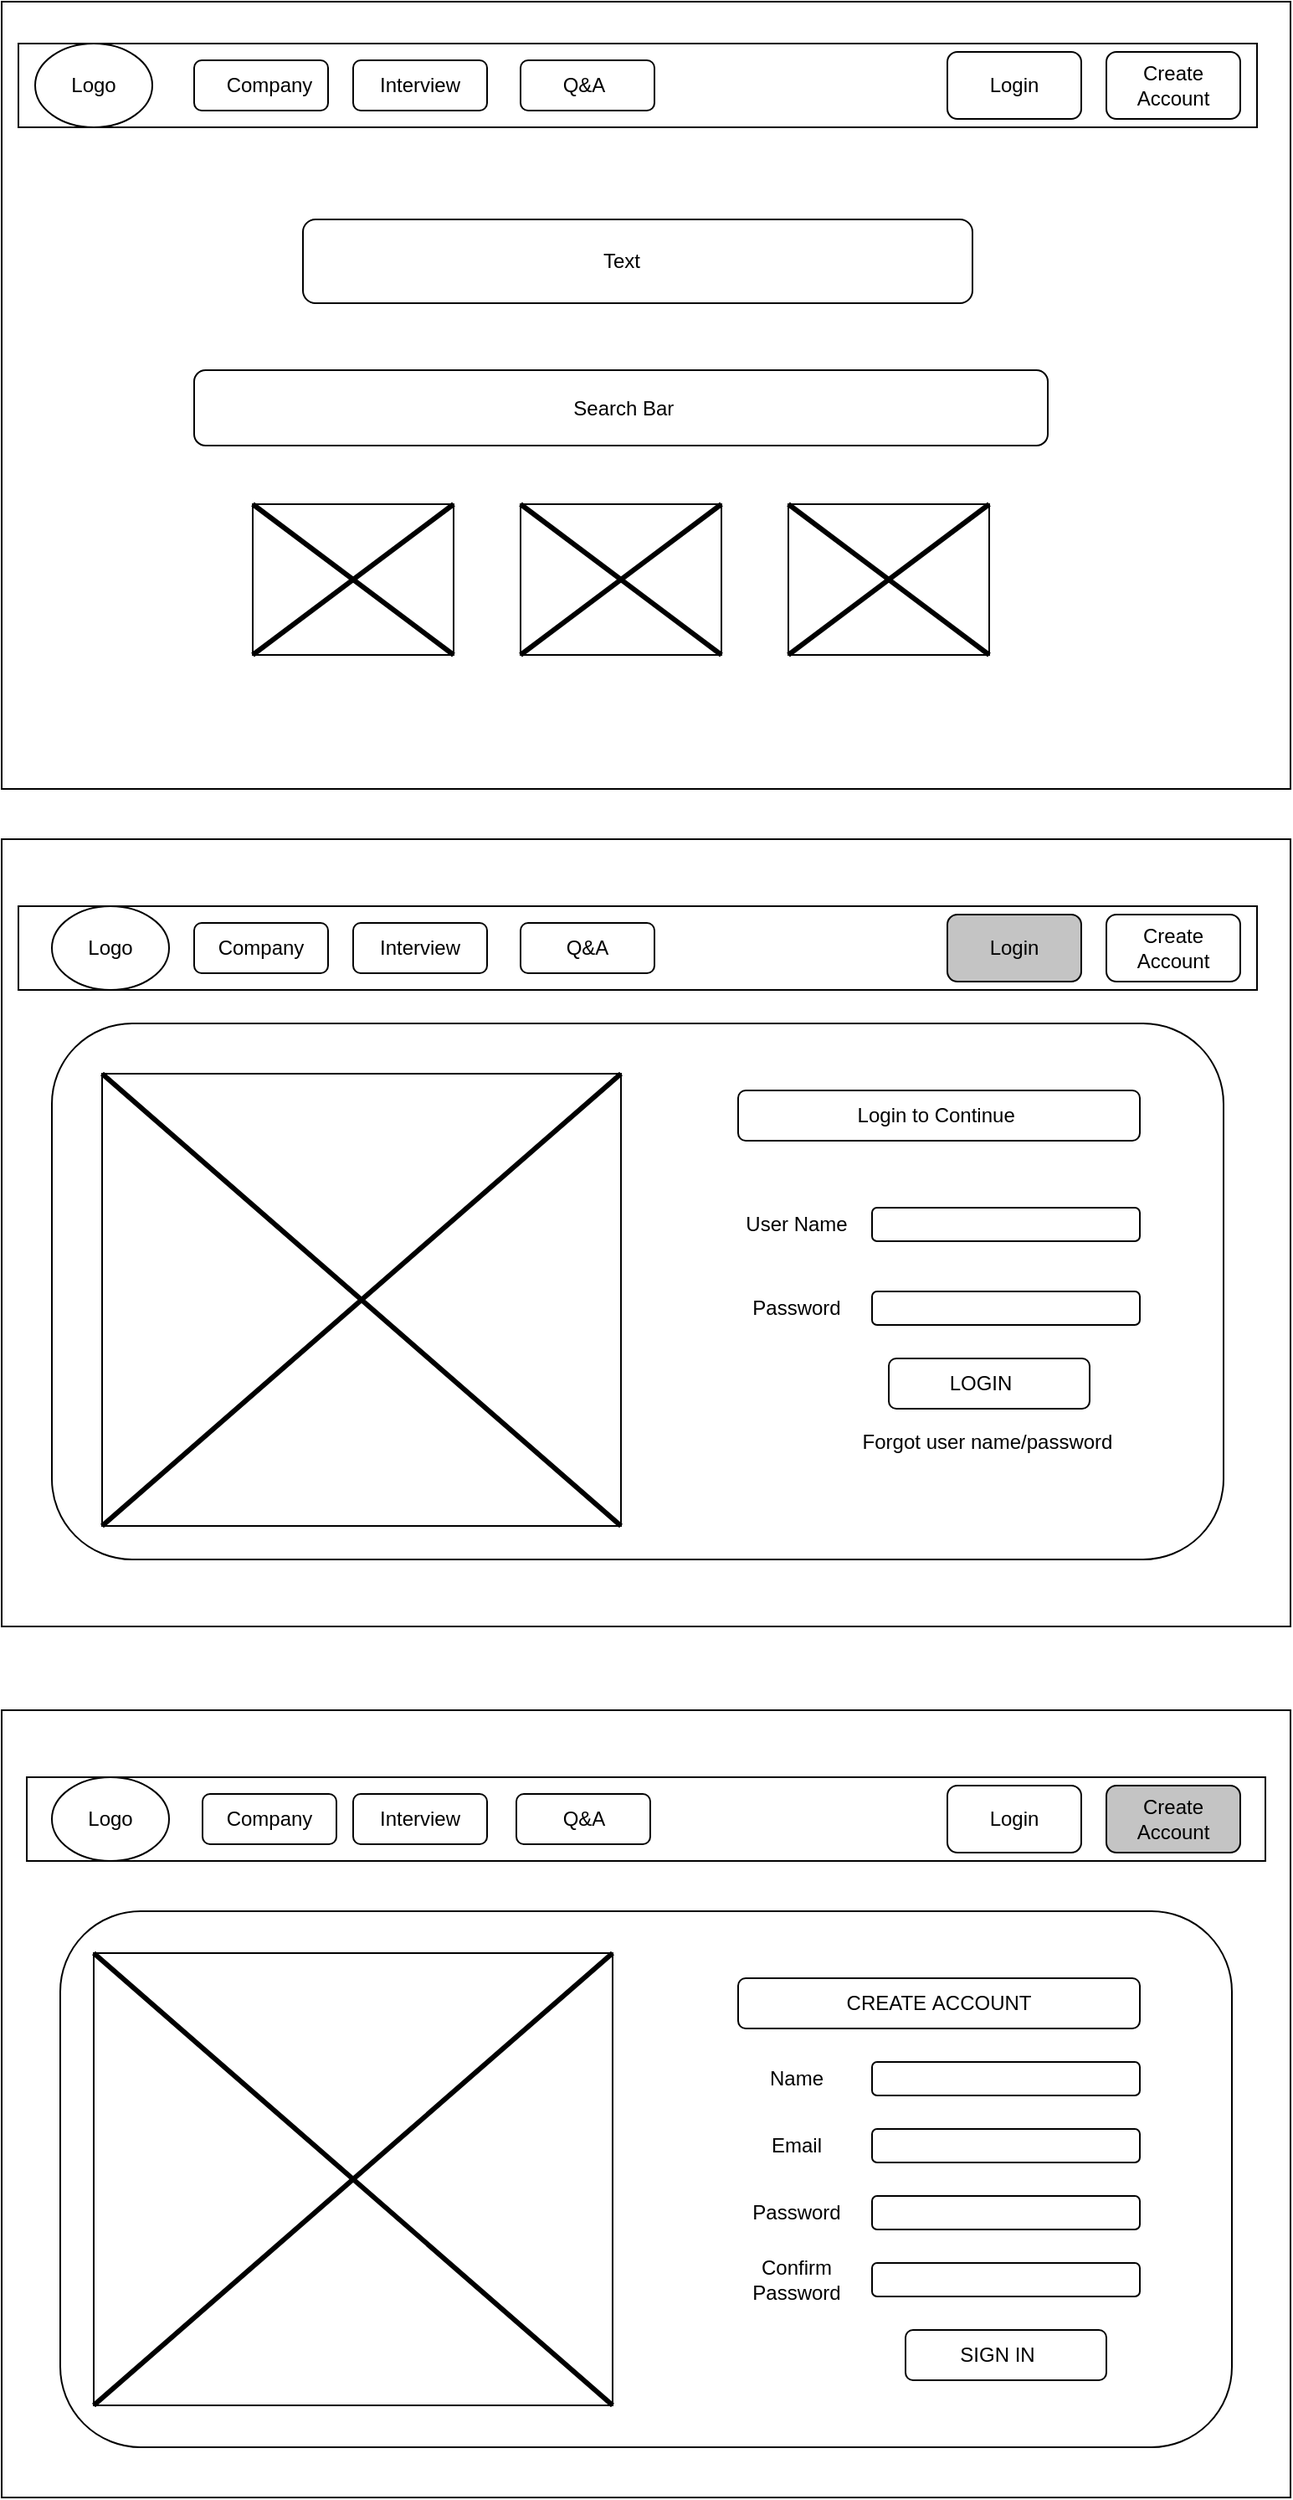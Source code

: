 <mxfile version="12.9.6" type="github"><diagram id="Yv9RGQqT0qA8SDlagCZe" name="Page-1"><mxGraphModel dx="1038" dy="614" grid="1" gridSize="10" guides="1" tooltips="1" connect="1" arrows="1" fold="1" page="1" pageScale="1" pageWidth="850" pageHeight="1100" math="0" shadow="0"><root><mxCell id="0"/><mxCell id="1" parent="0"/><mxCell id="pzt994sn538-VgkILGdD-2" value="" style="rounded=0;whiteSpace=wrap;html=1;" vertex="1" parent="1"><mxGeometry x="30" y="20" width="770" height="470" as="geometry"/></mxCell><mxCell id="pzt994sn538-VgkILGdD-4" value="" style="rounded=0;whiteSpace=wrap;html=1;" vertex="1" parent="1"><mxGeometry x="40" y="45" width="740" height="50" as="geometry"/></mxCell><mxCell id="pzt994sn538-VgkILGdD-5" value="" style="ellipse;whiteSpace=wrap;html=1;" vertex="1" parent="1"><mxGeometry x="50" y="45" width="70" height="50" as="geometry"/></mxCell><mxCell id="pzt994sn538-VgkILGdD-7" value="Logo" style="text;html=1;strokeColor=none;fillColor=none;align=center;verticalAlign=middle;whiteSpace=wrap;rounded=0;" vertex="1" parent="1"><mxGeometry x="65" y="60" width="40" height="20" as="geometry"/></mxCell><mxCell id="pzt994sn538-VgkILGdD-8" value="" style="rounded=1;whiteSpace=wrap;html=1;" vertex="1" parent="1"><mxGeometry x="145" y="55" width="80" height="30" as="geometry"/></mxCell><mxCell id="pzt994sn538-VgkILGdD-9" value="" style="rounded=1;whiteSpace=wrap;html=1;" vertex="1" parent="1"><mxGeometry x="595" y="50" width="80" height="40" as="geometry"/></mxCell><mxCell id="pzt994sn538-VgkILGdD-12" value="Login" style="text;html=1;strokeColor=none;fillColor=none;align=center;verticalAlign=middle;whiteSpace=wrap;rounded=0;" vertex="1" parent="1"><mxGeometry x="615" y="60" width="40" height="20" as="geometry"/></mxCell><mxCell id="pzt994sn538-VgkILGdD-19" value="" style="rounded=1;whiteSpace=wrap;html=1;" vertex="1" parent="1"><mxGeometry x="690" y="50" width="80" height="40" as="geometry"/></mxCell><mxCell id="pzt994sn538-VgkILGdD-21" value="Create&lt;br&gt;Account" style="text;html=1;strokeColor=none;fillColor=none;align=center;verticalAlign=middle;whiteSpace=wrap;rounded=0;" vertex="1" parent="1"><mxGeometry x="710" y="60" width="40" height="20" as="geometry"/></mxCell><mxCell id="pzt994sn538-VgkILGdD-26" value="" style="rounded=1;whiteSpace=wrap;html=1;" vertex="1" parent="1"><mxGeometry x="240" y="55" width="80" height="30" as="geometry"/></mxCell><mxCell id="pzt994sn538-VgkILGdD-27" value="" style="rounded=1;whiteSpace=wrap;html=1;" vertex="1" parent="1"><mxGeometry x="340" y="55" width="80" height="30" as="geometry"/></mxCell><mxCell id="pzt994sn538-VgkILGdD-22" value="Company" style="text;html=1;strokeColor=none;fillColor=none;align=center;verticalAlign=middle;whiteSpace=wrap;rounded=0;" vertex="1" parent="1"><mxGeometry x="170" y="60" width="40" height="20" as="geometry"/></mxCell><mxCell id="pzt994sn538-VgkILGdD-29" value="Interview" style="text;html=1;strokeColor=none;fillColor=none;align=center;verticalAlign=middle;whiteSpace=wrap;rounded=0;" vertex="1" parent="1"><mxGeometry x="260" y="60" width="40" height="20" as="geometry"/></mxCell><mxCell id="pzt994sn538-VgkILGdD-32" value="Q&amp;amp;A" style="text;html=1;strokeColor=none;fillColor=none;align=center;verticalAlign=middle;whiteSpace=wrap;rounded=0;" vertex="1" parent="1"><mxGeometry x="357.5" y="60" width="40" height="20" as="geometry"/></mxCell><mxCell id="pzt994sn538-VgkILGdD-33" value="" style="rounded=1;whiteSpace=wrap;html=1;" vertex="1" parent="1"><mxGeometry x="145" y="240" width="510" height="45" as="geometry"/></mxCell><mxCell id="pzt994sn538-VgkILGdD-34" value="" style="rounded=1;whiteSpace=wrap;html=1;" vertex="1" parent="1"><mxGeometry x="210" y="150" width="400" height="50" as="geometry"/></mxCell><mxCell id="pzt994sn538-VgkILGdD-36" value="&amp;nbsp;Search Bar" style="text;html=1;strokeColor=none;fillColor=none;align=center;verticalAlign=middle;whiteSpace=wrap;rounded=0;" vertex="1" parent="1"><mxGeometry x="360" y="247.5" width="80" height="30" as="geometry"/></mxCell><mxCell id="pzt994sn538-VgkILGdD-46" value="Text" style="text;html=1;strokeColor=none;fillColor=none;align=center;verticalAlign=middle;whiteSpace=wrap;rounded=0;" vertex="1" parent="1"><mxGeometry x="357.5" y="165" width="85" height="20" as="geometry"/></mxCell><mxCell id="pzt994sn538-VgkILGdD-47" value="" style="rounded=0;whiteSpace=wrap;html=1;" vertex="1" parent="1"><mxGeometry x="180" y="320" width="120" height="90" as="geometry"/></mxCell><mxCell id="pzt994sn538-VgkILGdD-50" value="" style="rounded=0;whiteSpace=wrap;html=1;" vertex="1" parent="1"><mxGeometry x="340" y="320" width="120" height="90" as="geometry"/></mxCell><mxCell id="pzt994sn538-VgkILGdD-51" value="" style="rounded=0;whiteSpace=wrap;html=1;" vertex="1" parent="1"><mxGeometry x="500" y="320" width="120" height="90" as="geometry"/></mxCell><mxCell id="pzt994sn538-VgkILGdD-52" value="" style="shape=umlDestroy;whiteSpace=wrap;html=1;strokeWidth=3;" vertex="1" parent="1"><mxGeometry x="180" y="320" width="120" height="90" as="geometry"/></mxCell><mxCell id="pzt994sn538-VgkILGdD-53" value="" style="shape=umlDestroy;whiteSpace=wrap;html=1;strokeWidth=3;" vertex="1" parent="1"><mxGeometry x="340" y="320" width="120" height="90" as="geometry"/></mxCell><mxCell id="pzt994sn538-VgkILGdD-54" value="" style="shape=umlDestroy;whiteSpace=wrap;html=1;strokeWidth=3;" vertex="1" parent="1"><mxGeometry x="500" y="320" width="120" height="90" as="geometry"/></mxCell><mxCell id="pzt994sn538-VgkILGdD-57" value="" style="rounded=0;whiteSpace=wrap;html=1;" vertex="1" parent="1"><mxGeometry x="30" y="520" width="770" height="470" as="geometry"/></mxCell><mxCell id="pzt994sn538-VgkILGdD-58" value="" style="rounded=0;whiteSpace=wrap;html=1;" vertex="1" parent="1"><mxGeometry x="40" y="560" width="740" height="50" as="geometry"/></mxCell><mxCell id="pzt994sn538-VgkILGdD-59" value="Logo" style="text;html=1;strokeColor=none;fillColor=none;align=center;verticalAlign=middle;whiteSpace=wrap;rounded=0;" vertex="1" parent="1"><mxGeometry x="80" y="575" width="40" height="20" as="geometry"/></mxCell><mxCell id="pzt994sn538-VgkILGdD-60" value="" style="ellipse;whiteSpace=wrap;html=1;" vertex="1" parent="1"><mxGeometry x="60" y="560" width="70" height="50" as="geometry"/></mxCell><mxCell id="pzt994sn538-VgkILGdD-61" value="" style="rounded=1;whiteSpace=wrap;html=1;" vertex="1" parent="1"><mxGeometry x="145" y="570" width="80" height="30" as="geometry"/></mxCell><mxCell id="pzt994sn538-VgkILGdD-62" value="" style="rounded=1;whiteSpace=wrap;html=1;" vertex="1" parent="1"><mxGeometry x="240" y="570" width="80" height="30" as="geometry"/></mxCell><mxCell id="pzt994sn538-VgkILGdD-67" value="" style="rounded=1;whiteSpace=wrap;html=1;" vertex="1" parent="1"><mxGeometry x="340" y="570" width="80" height="30" as="geometry"/></mxCell><mxCell id="pzt994sn538-VgkILGdD-68" value="Logo" style="text;html=1;strokeColor=none;fillColor=none;align=center;verticalAlign=middle;whiteSpace=wrap;rounded=0;" vertex="1" parent="1"><mxGeometry x="75" y="575" width="40" height="20" as="geometry"/></mxCell><mxCell id="pzt994sn538-VgkILGdD-69" value="Company" style="text;html=1;strokeColor=none;fillColor=none;align=center;verticalAlign=middle;whiteSpace=wrap;rounded=0;" vertex="1" parent="1"><mxGeometry x="165" y="575" width="40" height="20" as="geometry"/></mxCell><mxCell id="pzt994sn538-VgkILGdD-70" value="Interview" style="text;html=1;strokeColor=none;fillColor=none;align=center;verticalAlign=middle;whiteSpace=wrap;rounded=0;" vertex="1" parent="1"><mxGeometry x="260" y="575" width="40" height="20" as="geometry"/></mxCell><mxCell id="pzt994sn538-VgkILGdD-71" value="Q&amp;amp;A" style="text;html=1;strokeColor=none;fillColor=none;align=center;verticalAlign=middle;whiteSpace=wrap;rounded=0;" vertex="1" parent="1"><mxGeometry x="360" y="575" width="40" height="20" as="geometry"/></mxCell><mxCell id="pzt994sn538-VgkILGdD-72" value="" style="rounded=1;whiteSpace=wrap;html=1;fillColor=#C4C4C4;" vertex="1" parent="1"><mxGeometry x="595" y="565" width="80" height="40" as="geometry"/></mxCell><mxCell id="pzt994sn538-VgkILGdD-73" value="" style="rounded=1;whiteSpace=wrap;html=1;" vertex="1" parent="1"><mxGeometry x="690" y="565" width="80" height="40" as="geometry"/></mxCell><mxCell id="pzt994sn538-VgkILGdD-74" value="Login" style="text;html=1;strokeColor=none;fillColor=none;align=center;verticalAlign=middle;whiteSpace=wrap;rounded=0;" vertex="1" parent="1"><mxGeometry x="615" y="575" width="40" height="20" as="geometry"/></mxCell><mxCell id="pzt994sn538-VgkILGdD-75" value="Create&lt;br&gt;Account" style="text;html=1;strokeColor=none;fillColor=none;align=center;verticalAlign=middle;whiteSpace=wrap;rounded=0;" vertex="1" parent="1"><mxGeometry x="710" y="575" width="40" height="20" as="geometry"/></mxCell><mxCell id="pzt994sn538-VgkILGdD-77" value="" style="rounded=1;whiteSpace=wrap;html=1;fillColor=#FFFFFF;" vertex="1" parent="1"><mxGeometry x="60" y="630" width="700" height="320" as="geometry"/></mxCell><mxCell id="pzt994sn538-VgkILGdD-78" value="" style="rounded=0;whiteSpace=wrap;html=1;" vertex="1" parent="1"><mxGeometry x="90" y="660" width="310" height="270" as="geometry"/></mxCell><mxCell id="pzt994sn538-VgkILGdD-79" value="" style="shape=umlDestroy;whiteSpace=wrap;html=1;strokeWidth=3;" vertex="1" parent="1"><mxGeometry x="90" y="660" width="310" height="270" as="geometry"/></mxCell><mxCell id="pzt994sn538-VgkILGdD-81" value="" style="rounded=1;whiteSpace=wrap;html=1;fillColor=#FFFFFF;" vertex="1" parent="1"><mxGeometry x="470" y="670" width="240" height="30" as="geometry"/></mxCell><mxCell id="pzt994sn538-VgkILGdD-80" value="Login to Continue&amp;nbsp;" style="text;html=1;strokeColor=none;fillColor=none;align=center;verticalAlign=middle;whiteSpace=wrap;rounded=0;" vertex="1" parent="1"><mxGeometry x="535" y="675" width="110" height="20" as="geometry"/></mxCell><mxCell id="pzt994sn538-VgkILGdD-82" value="" style="rounded=1;whiteSpace=wrap;html=1;fillColor=#FFFFFF;" vertex="1" parent="1"><mxGeometry x="550" y="740" width="160" height="20" as="geometry"/></mxCell><mxCell id="pzt994sn538-VgkILGdD-83" value="" style="rounded=1;whiteSpace=wrap;html=1;fillColor=#FFFFFF;" vertex="1" parent="1"><mxGeometry x="550" y="790" width="160" height="20" as="geometry"/></mxCell><mxCell id="pzt994sn538-VgkILGdD-85" value="" style="rounded=1;whiteSpace=wrap;html=1;fillColor=#FFFFFF;" vertex="1" parent="1"><mxGeometry x="560" y="830" width="120" height="30" as="geometry"/></mxCell><mxCell id="pzt994sn538-VgkILGdD-86" value="User Name" style="text;html=1;strokeColor=none;fillColor=none;align=center;verticalAlign=middle;whiteSpace=wrap;rounded=0;" vertex="1" parent="1"><mxGeometry x="470" y="740" width="70" height="20" as="geometry"/></mxCell><mxCell id="pzt994sn538-VgkILGdD-87" value="Password" style="text;html=1;strokeColor=none;fillColor=none;align=center;verticalAlign=middle;whiteSpace=wrap;rounded=0;" vertex="1" parent="1"><mxGeometry x="485" y="790" width="40" height="20" as="geometry"/></mxCell><mxCell id="pzt994sn538-VgkILGdD-88" value="LOGIN" style="text;html=1;strokeColor=none;fillColor=none;align=center;verticalAlign=middle;whiteSpace=wrap;rounded=0;" vertex="1" parent="1"><mxGeometry x="595" y="835" width="40" height="20" as="geometry"/></mxCell><mxCell id="pzt994sn538-VgkILGdD-89" value="Forgot user name/password" style="text;html=1;strokeColor=none;fillColor=none;align=center;verticalAlign=middle;whiteSpace=wrap;rounded=0;" vertex="1" parent="1"><mxGeometry x="540" y="870" width="157.5" height="20" as="geometry"/></mxCell><mxCell id="pzt994sn538-VgkILGdD-90" value="" style="rounded=0;whiteSpace=wrap;html=1;" vertex="1" parent="1"><mxGeometry x="30" y="1040" width="770" height="470" as="geometry"/></mxCell><mxCell id="pzt994sn538-VgkILGdD-91" value="" style="rounded=0;whiteSpace=wrap;html=1;" vertex="1" parent="1"><mxGeometry x="45" y="1080" width="740" height="50" as="geometry"/></mxCell><mxCell id="pzt994sn538-VgkILGdD-92" value="" style="ellipse;whiteSpace=wrap;html=1;" vertex="1" parent="1"><mxGeometry x="60" y="1080" width="70" height="50" as="geometry"/></mxCell><mxCell id="pzt994sn538-VgkILGdD-93" value="" style="rounded=1;whiteSpace=wrap;html=1;" vertex="1" parent="1"><mxGeometry x="150" y="1090" width="80" height="30" as="geometry"/></mxCell><mxCell id="pzt994sn538-VgkILGdD-94" value="" style="rounded=1;whiteSpace=wrap;html=1;" vertex="1" parent="1"><mxGeometry x="240" y="1090" width="80" height="30" as="geometry"/></mxCell><mxCell id="pzt994sn538-VgkILGdD-95" value="" style="rounded=1;whiteSpace=wrap;html=1;" vertex="1" parent="1"><mxGeometry x="337.5" y="1090" width="80" height="30" as="geometry"/></mxCell><mxCell id="pzt994sn538-VgkILGdD-96" value="" style="rounded=1;whiteSpace=wrap;html=1;" vertex="1" parent="1"><mxGeometry x="595" y="1085" width="80" height="40" as="geometry"/></mxCell><mxCell id="pzt994sn538-VgkILGdD-97" value="" style="rounded=1;whiteSpace=wrap;html=1;fillColor=#C4C4C4;" vertex="1" parent="1"><mxGeometry x="690" y="1085" width="80" height="40" as="geometry"/></mxCell><mxCell id="pzt994sn538-VgkILGdD-98" value="Logo" style="text;html=1;strokeColor=none;fillColor=none;align=center;verticalAlign=middle;whiteSpace=wrap;rounded=0;" vertex="1" parent="1"><mxGeometry x="75" y="1095" width="40" height="20" as="geometry"/></mxCell><mxCell id="pzt994sn538-VgkILGdD-99" value="Company" style="text;html=1;strokeColor=none;fillColor=none;align=center;verticalAlign=middle;whiteSpace=wrap;rounded=0;" vertex="1" parent="1"><mxGeometry x="170" y="1095" width="40" height="20" as="geometry"/></mxCell><mxCell id="pzt994sn538-VgkILGdD-100" value="Interview" style="text;html=1;strokeColor=none;fillColor=none;align=center;verticalAlign=middle;whiteSpace=wrap;rounded=0;" vertex="1" parent="1"><mxGeometry x="260" y="1095" width="40" height="20" as="geometry"/></mxCell><mxCell id="pzt994sn538-VgkILGdD-101" value="Q&amp;amp;A" style="text;html=1;strokeColor=none;fillColor=none;align=center;verticalAlign=middle;whiteSpace=wrap;rounded=0;" vertex="1" parent="1"><mxGeometry x="357.5" y="1095" width="40" height="20" as="geometry"/></mxCell><mxCell id="pzt994sn538-VgkILGdD-102" value="Login" style="text;html=1;strokeColor=none;fillColor=none;align=center;verticalAlign=middle;whiteSpace=wrap;rounded=0;" vertex="1" parent="1"><mxGeometry x="615" y="1095" width="40" height="20" as="geometry"/></mxCell><mxCell id="pzt994sn538-VgkILGdD-103" value="Create&lt;br&gt;Account" style="text;html=1;strokeColor=none;fillColor=none;align=center;verticalAlign=middle;whiteSpace=wrap;rounded=0;" vertex="1" parent="1"><mxGeometry x="710" y="1095" width="40" height="20" as="geometry"/></mxCell><mxCell id="pzt994sn538-VgkILGdD-105" value="" style="rounded=1;whiteSpace=wrap;html=1;fillColor=#FFFFFF;" vertex="1" parent="1"><mxGeometry x="65" y="1160" width="700" height="320" as="geometry"/></mxCell><mxCell id="pzt994sn538-VgkILGdD-106" value="" style="rounded=0;whiteSpace=wrap;html=1;" vertex="1" parent="1"><mxGeometry x="85" y="1185" width="310" height="270" as="geometry"/></mxCell><mxCell id="pzt994sn538-VgkILGdD-107" value="" style="shape=umlDestroy;whiteSpace=wrap;html=1;strokeWidth=3;" vertex="1" parent="1"><mxGeometry x="85" y="1185" width="310" height="270" as="geometry"/></mxCell><mxCell id="pzt994sn538-VgkILGdD-108" value="" style="rounded=1;whiteSpace=wrap;html=1;fillColor=#FFFFFF;" vertex="1" parent="1"><mxGeometry x="550" y="1250" width="160" height="20" as="geometry"/></mxCell><mxCell id="pzt994sn538-VgkILGdD-109" value="" style="rounded=1;whiteSpace=wrap;html=1;fillColor=#FFFFFF;" vertex="1" parent="1"><mxGeometry x="470" y="1200" width="240" height="30" as="geometry"/></mxCell><mxCell id="pzt994sn538-VgkILGdD-110" value="" style="rounded=1;whiteSpace=wrap;html=1;fillColor=#FFFFFF;" vertex="1" parent="1"><mxGeometry x="550" y="1290" width="160" height="20" as="geometry"/></mxCell><mxCell id="pzt994sn538-VgkILGdD-111" value="" style="rounded=1;whiteSpace=wrap;html=1;fillColor=#FFFFFF;" vertex="1" parent="1"><mxGeometry x="550" y="1330" width="160" height="20" as="geometry"/></mxCell><mxCell id="pzt994sn538-VgkILGdD-112" value="" style="rounded=1;whiteSpace=wrap;html=1;fillColor=#FFFFFF;" vertex="1" parent="1"><mxGeometry x="570" y="1410" width="120" height="30" as="geometry"/></mxCell><mxCell id="pzt994sn538-VgkILGdD-113" value="Name" style="text;html=1;strokeColor=none;fillColor=none;align=center;verticalAlign=middle;whiteSpace=wrap;rounded=0;" vertex="1" parent="1"><mxGeometry x="470" y="1250" width="70" height="20" as="geometry"/></mxCell><mxCell id="pzt994sn538-VgkILGdD-114" value="Email" style="text;html=1;strokeColor=none;fillColor=none;align=center;verticalAlign=middle;whiteSpace=wrap;rounded=0;" vertex="1" parent="1"><mxGeometry x="470" y="1290" width="70" height="20" as="geometry"/></mxCell><mxCell id="pzt994sn538-VgkILGdD-115" value="" style="rounded=1;whiteSpace=wrap;html=1;fillColor=#FFFFFF;" vertex="1" parent="1"><mxGeometry x="550" y="1370" width="160" height="20" as="geometry"/></mxCell><mxCell id="pzt994sn538-VgkILGdD-116" value="Password" style="text;html=1;strokeColor=none;fillColor=none;align=center;verticalAlign=middle;whiteSpace=wrap;rounded=0;" vertex="1" parent="1"><mxGeometry x="485" y="1330" width="40" height="20" as="geometry"/></mxCell><mxCell id="pzt994sn538-VgkILGdD-117" value="Confirm Password" style="text;html=1;strokeColor=none;fillColor=none;align=center;verticalAlign=middle;whiteSpace=wrap;rounded=0;" vertex="1" parent="1"><mxGeometry x="485" y="1370" width="40" height="20" as="geometry"/></mxCell><mxCell id="pzt994sn538-VgkILGdD-118" value="SIGN&amp;nbsp;IN" style="text;html=1;strokeColor=none;fillColor=none;align=center;verticalAlign=middle;whiteSpace=wrap;rounded=0;" vertex="1" parent="1"><mxGeometry x="605" y="1415" width="40" height="20" as="geometry"/></mxCell><mxCell id="pzt994sn538-VgkILGdD-119" value="CREATE&amp;nbsp;ACCOUNT" style="text;html=1;strokeColor=none;fillColor=none;align=center;verticalAlign=middle;whiteSpace=wrap;rounded=0;" vertex="1" parent="1"><mxGeometry x="570" y="1205" width="40" height="20" as="geometry"/></mxCell></root></mxGraphModel></diagram></mxfile>
